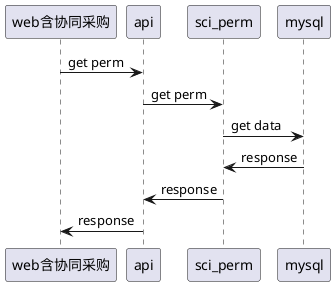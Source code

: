 @startuml
web含协同采购 -> api: get perm
api -> sci_perm: get perm
sci_perm -> mysql: get data
mysql -> sci_perm:response
sci_perm -> api:response
api -> web含协同采购: response
@enduml